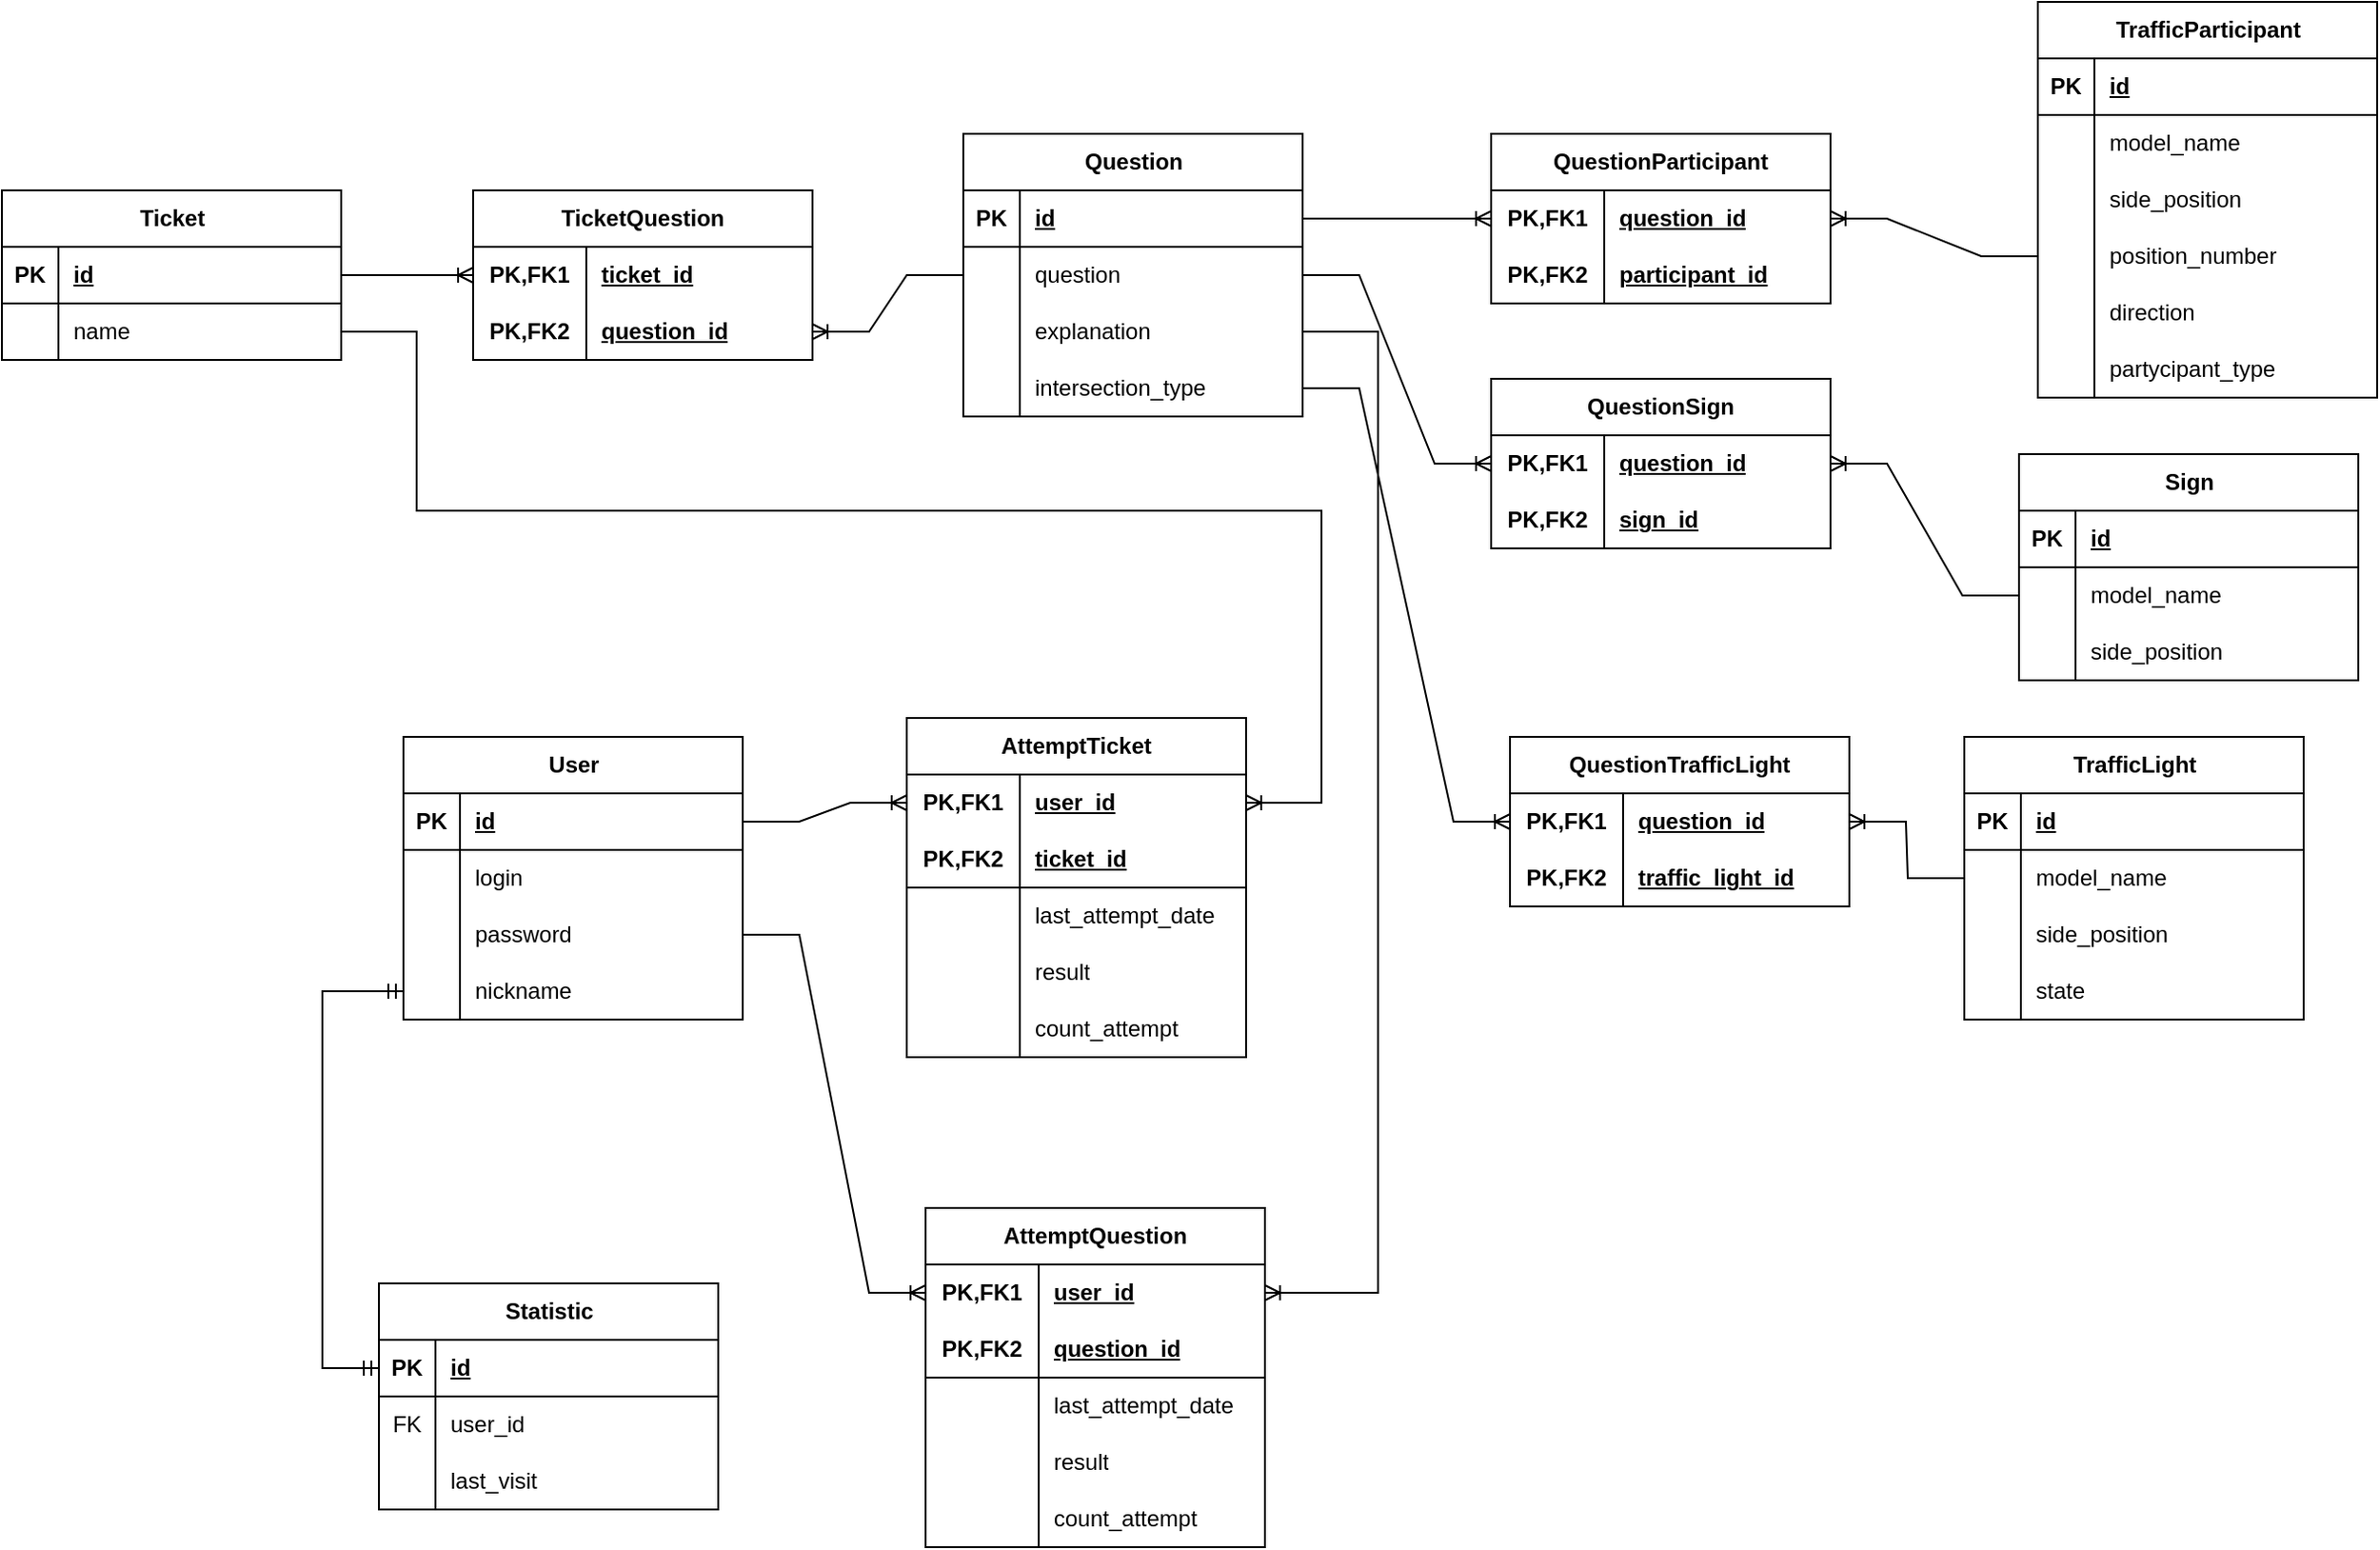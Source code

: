 <mxfile version="24.8.0">
  <diagram name="Страница — 1" id="NmBTDbtCqHcNj37nW_cK">
    <mxGraphModel dx="1221" dy="770" grid="1" gridSize="10" guides="1" tooltips="1" connect="1" arrows="1" fold="1" page="1" pageScale="1" pageWidth="827" pageHeight="1169" math="0" shadow="0">
      <root>
        <mxCell id="0" />
        <mxCell id="1" parent="0" />
        <mxCell id="7J-vvGKuYO9maICQanAa-12" value="Ticket" style="shape=table;startSize=30;container=1;collapsible=1;childLayout=tableLayout;fixedRows=1;rowLines=0;fontStyle=1;align=center;resizeLast=1;html=1;" parent="1" vertex="1">
          <mxGeometry x="20" y="110" width="180" height="90" as="geometry" />
        </mxCell>
        <mxCell id="7J-vvGKuYO9maICQanAa-13" value="" style="shape=tableRow;horizontal=0;startSize=0;swimlaneHead=0;swimlaneBody=0;fillColor=none;collapsible=0;dropTarget=0;points=[[0,0.5],[1,0.5]];portConstraint=eastwest;top=0;left=0;right=0;bottom=1;" parent="7J-vvGKuYO9maICQanAa-12" vertex="1">
          <mxGeometry y="30" width="180" height="30" as="geometry" />
        </mxCell>
        <mxCell id="7J-vvGKuYO9maICQanAa-14" value="PK" style="shape=partialRectangle;connectable=0;fillColor=none;top=0;left=0;bottom=0;right=0;fontStyle=1;overflow=hidden;whiteSpace=wrap;html=1;" parent="7J-vvGKuYO9maICQanAa-13" vertex="1">
          <mxGeometry width="30" height="30" as="geometry">
            <mxRectangle width="30" height="30" as="alternateBounds" />
          </mxGeometry>
        </mxCell>
        <mxCell id="7J-vvGKuYO9maICQanAa-15" value="id" style="shape=partialRectangle;connectable=0;fillColor=none;top=0;left=0;bottom=0;right=0;align=left;spacingLeft=6;fontStyle=5;overflow=hidden;whiteSpace=wrap;html=1;" parent="7J-vvGKuYO9maICQanAa-13" vertex="1">
          <mxGeometry x="30" width="150" height="30" as="geometry">
            <mxRectangle width="150" height="30" as="alternateBounds" />
          </mxGeometry>
        </mxCell>
        <mxCell id="7J-vvGKuYO9maICQanAa-16" value="" style="shape=tableRow;horizontal=0;startSize=0;swimlaneHead=0;swimlaneBody=0;fillColor=none;collapsible=0;dropTarget=0;points=[[0,0.5],[1,0.5]];portConstraint=eastwest;top=0;left=0;right=0;bottom=0;" parent="7J-vvGKuYO9maICQanAa-12" vertex="1">
          <mxGeometry y="60" width="180" height="30" as="geometry" />
        </mxCell>
        <mxCell id="7J-vvGKuYO9maICQanAa-17" value="" style="shape=partialRectangle;connectable=0;fillColor=none;top=0;left=0;bottom=0;right=0;editable=1;overflow=hidden;whiteSpace=wrap;html=1;" parent="7J-vvGKuYO9maICQanAa-16" vertex="1">
          <mxGeometry width="30" height="30" as="geometry">
            <mxRectangle width="30" height="30" as="alternateBounds" />
          </mxGeometry>
        </mxCell>
        <mxCell id="7J-vvGKuYO9maICQanAa-18" value="name" style="shape=partialRectangle;connectable=0;fillColor=none;top=0;left=0;bottom=0;right=0;align=left;spacingLeft=6;overflow=hidden;whiteSpace=wrap;html=1;" parent="7J-vvGKuYO9maICQanAa-16" vertex="1">
          <mxGeometry x="30" width="150" height="30" as="geometry">
            <mxRectangle width="150" height="30" as="alternateBounds" />
          </mxGeometry>
        </mxCell>
        <mxCell id="7J-vvGKuYO9maICQanAa-28" value="Question" style="shape=table;startSize=30;container=1;collapsible=1;childLayout=tableLayout;fixedRows=1;rowLines=0;fontStyle=1;align=center;resizeLast=1;html=1;" parent="1" vertex="1">
          <mxGeometry x="530" y="80" width="180" height="150" as="geometry" />
        </mxCell>
        <mxCell id="7J-vvGKuYO9maICQanAa-29" value="" style="shape=tableRow;horizontal=0;startSize=0;swimlaneHead=0;swimlaneBody=0;fillColor=none;collapsible=0;dropTarget=0;points=[[0,0.5],[1,0.5]];portConstraint=eastwest;top=0;left=0;right=0;bottom=1;" parent="7J-vvGKuYO9maICQanAa-28" vertex="1">
          <mxGeometry y="30" width="180" height="30" as="geometry" />
        </mxCell>
        <mxCell id="7J-vvGKuYO9maICQanAa-30" value="PK" style="shape=partialRectangle;connectable=0;fillColor=none;top=0;left=0;bottom=0;right=0;fontStyle=1;overflow=hidden;whiteSpace=wrap;html=1;" parent="7J-vvGKuYO9maICQanAa-29" vertex="1">
          <mxGeometry width="30" height="30" as="geometry">
            <mxRectangle width="30" height="30" as="alternateBounds" />
          </mxGeometry>
        </mxCell>
        <mxCell id="7J-vvGKuYO9maICQanAa-31" value="id" style="shape=partialRectangle;connectable=0;fillColor=none;top=0;left=0;bottom=0;right=0;align=left;spacingLeft=6;fontStyle=5;overflow=hidden;whiteSpace=wrap;html=1;" parent="7J-vvGKuYO9maICQanAa-29" vertex="1">
          <mxGeometry x="30" width="150" height="30" as="geometry">
            <mxRectangle width="150" height="30" as="alternateBounds" />
          </mxGeometry>
        </mxCell>
        <mxCell id="7J-vvGKuYO9maICQanAa-35" value="" style="shape=tableRow;horizontal=0;startSize=0;swimlaneHead=0;swimlaneBody=0;fillColor=none;collapsible=0;dropTarget=0;points=[[0,0.5],[1,0.5]];portConstraint=eastwest;top=0;left=0;right=0;bottom=0;" parent="7J-vvGKuYO9maICQanAa-28" vertex="1">
          <mxGeometry y="60" width="180" height="30" as="geometry" />
        </mxCell>
        <mxCell id="7J-vvGKuYO9maICQanAa-36" value="" style="shape=partialRectangle;connectable=0;fillColor=none;top=0;left=0;bottom=0;right=0;editable=1;overflow=hidden;whiteSpace=wrap;html=1;" parent="7J-vvGKuYO9maICQanAa-35" vertex="1">
          <mxGeometry width="30" height="30" as="geometry">
            <mxRectangle width="30" height="30" as="alternateBounds" />
          </mxGeometry>
        </mxCell>
        <mxCell id="7J-vvGKuYO9maICQanAa-37" value="question" style="shape=partialRectangle;connectable=0;fillColor=none;top=0;left=0;bottom=0;right=0;align=left;spacingLeft=6;overflow=hidden;whiteSpace=wrap;html=1;" parent="7J-vvGKuYO9maICQanAa-35" vertex="1">
          <mxGeometry x="30" width="150" height="30" as="geometry">
            <mxRectangle width="150" height="30" as="alternateBounds" />
          </mxGeometry>
        </mxCell>
        <mxCell id="7J-vvGKuYO9maICQanAa-38" value="" style="shape=tableRow;horizontal=0;startSize=0;swimlaneHead=0;swimlaneBody=0;fillColor=none;collapsible=0;dropTarget=0;points=[[0,0.5],[1,0.5]];portConstraint=eastwest;top=0;left=0;right=0;bottom=0;" parent="7J-vvGKuYO9maICQanAa-28" vertex="1">
          <mxGeometry y="90" width="180" height="30" as="geometry" />
        </mxCell>
        <mxCell id="7J-vvGKuYO9maICQanAa-39" value="" style="shape=partialRectangle;connectable=0;fillColor=none;top=0;left=0;bottom=0;right=0;editable=1;overflow=hidden;whiteSpace=wrap;html=1;" parent="7J-vvGKuYO9maICQanAa-38" vertex="1">
          <mxGeometry width="30" height="30" as="geometry">
            <mxRectangle width="30" height="30" as="alternateBounds" />
          </mxGeometry>
        </mxCell>
        <mxCell id="7J-vvGKuYO9maICQanAa-40" value="explanation" style="shape=partialRectangle;connectable=0;fillColor=none;top=0;left=0;bottom=0;right=0;align=left;spacingLeft=6;overflow=hidden;whiteSpace=wrap;html=1;" parent="7J-vvGKuYO9maICQanAa-38" vertex="1">
          <mxGeometry x="30" width="150" height="30" as="geometry">
            <mxRectangle width="150" height="30" as="alternateBounds" />
          </mxGeometry>
        </mxCell>
        <mxCell id="7J-vvGKuYO9maICQanAa-41" value="" style="shape=tableRow;horizontal=0;startSize=0;swimlaneHead=0;swimlaneBody=0;fillColor=none;collapsible=0;dropTarget=0;points=[[0,0.5],[1,0.5]];portConstraint=eastwest;top=0;left=0;right=0;bottom=0;" parent="7J-vvGKuYO9maICQanAa-28" vertex="1">
          <mxGeometry y="120" width="180" height="30" as="geometry" />
        </mxCell>
        <mxCell id="7J-vvGKuYO9maICQanAa-42" value="" style="shape=partialRectangle;connectable=0;fillColor=none;top=0;left=0;bottom=0;right=0;editable=1;overflow=hidden;whiteSpace=wrap;html=1;" parent="7J-vvGKuYO9maICQanAa-41" vertex="1">
          <mxGeometry width="30" height="30" as="geometry">
            <mxRectangle width="30" height="30" as="alternateBounds" />
          </mxGeometry>
        </mxCell>
        <mxCell id="7J-vvGKuYO9maICQanAa-43" value="intersection_type" style="shape=partialRectangle;connectable=0;fillColor=none;top=0;left=0;bottom=0;right=0;align=left;spacingLeft=6;overflow=hidden;whiteSpace=wrap;html=1;" parent="7J-vvGKuYO9maICQanAa-41" vertex="1">
          <mxGeometry x="30" width="150" height="30" as="geometry">
            <mxRectangle width="150" height="30" as="alternateBounds" />
          </mxGeometry>
        </mxCell>
        <mxCell id="7J-vvGKuYO9maICQanAa-44" value="" style="edgeStyle=entityRelationEdgeStyle;fontSize=12;html=1;endArrow=ERoneToMany;rounded=0;exitX=1;exitY=0.5;exitDx=0;exitDy=0;entryX=0;entryY=0.5;entryDx=0;entryDy=0;" parent="1" source="7J-vvGKuYO9maICQanAa-13" target="7J-vvGKuYO9maICQanAa-59" edge="1">
          <mxGeometry width="100" height="100" relative="1" as="geometry">
            <mxPoint x="210" y="170" as="sourcePoint" />
            <mxPoint x="310" y="70" as="targetPoint" />
          </mxGeometry>
        </mxCell>
        <mxCell id="7J-vvGKuYO9maICQanAa-58" value="TicketQuestion" style="shape=table;startSize=30;container=1;collapsible=1;childLayout=tableLayout;fixedRows=1;rowLines=0;fontStyle=1;align=center;resizeLast=1;html=1;whiteSpace=wrap;" parent="1" vertex="1">
          <mxGeometry x="270" y="110" width="180" height="90" as="geometry" />
        </mxCell>
        <mxCell id="7J-vvGKuYO9maICQanAa-59" value="" style="shape=tableRow;horizontal=0;startSize=0;swimlaneHead=0;swimlaneBody=0;fillColor=none;collapsible=0;dropTarget=0;points=[[0,0.5],[1,0.5]];portConstraint=eastwest;top=0;left=0;right=0;bottom=0;html=1;" parent="7J-vvGKuYO9maICQanAa-58" vertex="1">
          <mxGeometry y="30" width="180" height="30" as="geometry" />
        </mxCell>
        <mxCell id="7J-vvGKuYO9maICQanAa-60" value="PK,FK1" style="shape=partialRectangle;connectable=0;fillColor=none;top=0;left=0;bottom=0;right=0;fontStyle=1;overflow=hidden;html=1;whiteSpace=wrap;" parent="7J-vvGKuYO9maICQanAa-59" vertex="1">
          <mxGeometry width="60" height="30" as="geometry">
            <mxRectangle width="60" height="30" as="alternateBounds" />
          </mxGeometry>
        </mxCell>
        <mxCell id="7J-vvGKuYO9maICQanAa-61" value="ticket_id" style="shape=partialRectangle;connectable=0;fillColor=none;top=0;left=0;bottom=0;right=0;align=left;spacingLeft=6;fontStyle=5;overflow=hidden;html=1;whiteSpace=wrap;" parent="7J-vvGKuYO9maICQanAa-59" vertex="1">
          <mxGeometry x="60" width="120" height="30" as="geometry">
            <mxRectangle width="120" height="30" as="alternateBounds" />
          </mxGeometry>
        </mxCell>
        <mxCell id="7J-vvGKuYO9maICQanAa-62" value="" style="shape=tableRow;horizontal=0;startSize=0;swimlaneHead=0;swimlaneBody=0;fillColor=none;collapsible=0;dropTarget=0;points=[[0,0.5],[1,0.5]];portConstraint=eastwest;top=0;left=0;right=0;bottom=1;html=1;" parent="7J-vvGKuYO9maICQanAa-58" vertex="1">
          <mxGeometry y="60" width="180" height="30" as="geometry" />
        </mxCell>
        <mxCell id="7J-vvGKuYO9maICQanAa-63" value="PK,FK2" style="shape=partialRectangle;connectable=0;fillColor=none;top=0;left=0;bottom=0;right=0;fontStyle=1;overflow=hidden;html=1;whiteSpace=wrap;" parent="7J-vvGKuYO9maICQanAa-62" vertex="1">
          <mxGeometry width="60" height="30" as="geometry">
            <mxRectangle width="60" height="30" as="alternateBounds" />
          </mxGeometry>
        </mxCell>
        <mxCell id="7J-vvGKuYO9maICQanAa-64" value="question_id" style="shape=partialRectangle;connectable=0;fillColor=none;top=0;left=0;bottom=0;right=0;align=left;spacingLeft=6;fontStyle=5;overflow=hidden;html=1;whiteSpace=wrap;" parent="7J-vvGKuYO9maICQanAa-62" vertex="1">
          <mxGeometry x="60" width="120" height="30" as="geometry">
            <mxRectangle width="120" height="30" as="alternateBounds" />
          </mxGeometry>
        </mxCell>
        <mxCell id="7J-vvGKuYO9maICQanAa-84" value="" style="edgeStyle=entityRelationEdgeStyle;fontSize=12;html=1;endArrow=ERoneToMany;rounded=0;entryX=1;entryY=0.5;entryDx=0;entryDy=0;exitX=0;exitY=0.5;exitDx=0;exitDy=0;" parent="1" source="7J-vvGKuYO9maICQanAa-35" target="7J-vvGKuYO9maICQanAa-62" edge="1">
          <mxGeometry width="100" height="100" relative="1" as="geometry">
            <mxPoint x="500" y="430" as="sourcePoint" />
            <mxPoint x="600" y="330" as="targetPoint" />
          </mxGeometry>
        </mxCell>
        <mxCell id="7J-vvGKuYO9maICQanAa-86" value="User" style="shape=table;startSize=30;container=1;collapsible=1;childLayout=tableLayout;fixedRows=1;rowLines=0;fontStyle=1;align=center;resizeLast=1;html=1;" parent="1" vertex="1">
          <mxGeometry x="233" y="400" width="180" height="150" as="geometry" />
        </mxCell>
        <mxCell id="7J-vvGKuYO9maICQanAa-87" value="" style="shape=tableRow;horizontal=0;startSize=0;swimlaneHead=0;swimlaneBody=0;fillColor=none;collapsible=0;dropTarget=0;points=[[0,0.5],[1,0.5]];portConstraint=eastwest;top=0;left=0;right=0;bottom=1;" parent="7J-vvGKuYO9maICQanAa-86" vertex="1">
          <mxGeometry y="30" width="180" height="30" as="geometry" />
        </mxCell>
        <mxCell id="7J-vvGKuYO9maICQanAa-88" value="PK" style="shape=partialRectangle;connectable=0;fillColor=none;top=0;left=0;bottom=0;right=0;fontStyle=1;overflow=hidden;whiteSpace=wrap;html=1;" parent="7J-vvGKuYO9maICQanAa-87" vertex="1">
          <mxGeometry width="30" height="30" as="geometry">
            <mxRectangle width="30" height="30" as="alternateBounds" />
          </mxGeometry>
        </mxCell>
        <mxCell id="7J-vvGKuYO9maICQanAa-89" value="id" style="shape=partialRectangle;connectable=0;fillColor=none;top=0;left=0;bottom=0;right=0;align=left;spacingLeft=6;fontStyle=5;overflow=hidden;whiteSpace=wrap;html=1;" parent="7J-vvGKuYO9maICQanAa-87" vertex="1">
          <mxGeometry x="30" width="150" height="30" as="geometry">
            <mxRectangle width="150" height="30" as="alternateBounds" />
          </mxGeometry>
        </mxCell>
        <mxCell id="7J-vvGKuYO9maICQanAa-90" value="" style="shape=tableRow;horizontal=0;startSize=0;swimlaneHead=0;swimlaneBody=0;fillColor=none;collapsible=0;dropTarget=0;points=[[0,0.5],[1,0.5]];portConstraint=eastwest;top=0;left=0;right=0;bottom=0;" parent="7J-vvGKuYO9maICQanAa-86" vertex="1">
          <mxGeometry y="60" width="180" height="30" as="geometry" />
        </mxCell>
        <mxCell id="7J-vvGKuYO9maICQanAa-91" value="" style="shape=partialRectangle;connectable=0;fillColor=none;top=0;left=0;bottom=0;right=0;editable=1;overflow=hidden;whiteSpace=wrap;html=1;" parent="7J-vvGKuYO9maICQanAa-90" vertex="1">
          <mxGeometry width="30" height="30" as="geometry">
            <mxRectangle width="30" height="30" as="alternateBounds" />
          </mxGeometry>
        </mxCell>
        <mxCell id="7J-vvGKuYO9maICQanAa-92" value="login" style="shape=partialRectangle;connectable=0;fillColor=none;top=0;left=0;bottom=0;right=0;align=left;spacingLeft=6;overflow=hidden;whiteSpace=wrap;html=1;" parent="7J-vvGKuYO9maICQanAa-90" vertex="1">
          <mxGeometry x="30" width="150" height="30" as="geometry">
            <mxRectangle width="150" height="30" as="alternateBounds" />
          </mxGeometry>
        </mxCell>
        <mxCell id="7J-vvGKuYO9maICQanAa-93" value="" style="shape=tableRow;horizontal=0;startSize=0;swimlaneHead=0;swimlaneBody=0;fillColor=none;collapsible=0;dropTarget=0;points=[[0,0.5],[1,0.5]];portConstraint=eastwest;top=0;left=0;right=0;bottom=0;" parent="7J-vvGKuYO9maICQanAa-86" vertex="1">
          <mxGeometry y="90" width="180" height="30" as="geometry" />
        </mxCell>
        <mxCell id="7J-vvGKuYO9maICQanAa-94" value="" style="shape=partialRectangle;connectable=0;fillColor=none;top=0;left=0;bottom=0;right=0;editable=1;overflow=hidden;whiteSpace=wrap;html=1;" parent="7J-vvGKuYO9maICQanAa-93" vertex="1">
          <mxGeometry width="30" height="30" as="geometry">
            <mxRectangle width="30" height="30" as="alternateBounds" />
          </mxGeometry>
        </mxCell>
        <mxCell id="7J-vvGKuYO9maICQanAa-95" value="password" style="shape=partialRectangle;connectable=0;fillColor=none;top=0;left=0;bottom=0;right=0;align=left;spacingLeft=6;overflow=hidden;whiteSpace=wrap;html=1;" parent="7J-vvGKuYO9maICQanAa-93" vertex="1">
          <mxGeometry x="30" width="150" height="30" as="geometry">
            <mxRectangle width="150" height="30" as="alternateBounds" />
          </mxGeometry>
        </mxCell>
        <mxCell id="7J-vvGKuYO9maICQanAa-96" value="" style="shape=tableRow;horizontal=0;startSize=0;swimlaneHead=0;swimlaneBody=0;fillColor=none;collapsible=0;dropTarget=0;points=[[0,0.5],[1,0.5]];portConstraint=eastwest;top=0;left=0;right=0;bottom=0;" parent="7J-vvGKuYO9maICQanAa-86" vertex="1">
          <mxGeometry y="120" width="180" height="30" as="geometry" />
        </mxCell>
        <mxCell id="7J-vvGKuYO9maICQanAa-97" value="" style="shape=partialRectangle;connectable=0;fillColor=none;top=0;left=0;bottom=0;right=0;editable=1;overflow=hidden;whiteSpace=wrap;html=1;" parent="7J-vvGKuYO9maICQanAa-96" vertex="1">
          <mxGeometry width="30" height="30" as="geometry">
            <mxRectangle width="30" height="30" as="alternateBounds" />
          </mxGeometry>
        </mxCell>
        <mxCell id="7J-vvGKuYO9maICQanAa-98" value="nickname" style="shape=partialRectangle;connectable=0;fillColor=none;top=0;left=0;bottom=0;right=0;align=left;spacingLeft=6;overflow=hidden;whiteSpace=wrap;html=1;" parent="7J-vvGKuYO9maICQanAa-96" vertex="1">
          <mxGeometry x="30" width="150" height="30" as="geometry">
            <mxRectangle width="150" height="30" as="alternateBounds" />
          </mxGeometry>
        </mxCell>
        <mxCell id="7J-vvGKuYO9maICQanAa-190" value="QuestionParticipant" style="shape=table;startSize=30;container=1;collapsible=1;childLayout=tableLayout;fixedRows=1;rowLines=0;fontStyle=1;align=center;resizeLast=1;html=1;whiteSpace=wrap;" parent="1" vertex="1">
          <mxGeometry x="810" y="80" width="180" height="90" as="geometry" />
        </mxCell>
        <mxCell id="7J-vvGKuYO9maICQanAa-191" value="" style="shape=tableRow;horizontal=0;startSize=0;swimlaneHead=0;swimlaneBody=0;fillColor=none;collapsible=0;dropTarget=0;points=[[0,0.5],[1,0.5]];portConstraint=eastwest;top=0;left=0;right=0;bottom=0;html=1;" parent="7J-vvGKuYO9maICQanAa-190" vertex="1">
          <mxGeometry y="30" width="180" height="30" as="geometry" />
        </mxCell>
        <mxCell id="7J-vvGKuYO9maICQanAa-192" value="PK,FK1" style="shape=partialRectangle;connectable=0;fillColor=none;top=0;left=0;bottom=0;right=0;fontStyle=1;overflow=hidden;html=1;whiteSpace=wrap;" parent="7J-vvGKuYO9maICQanAa-191" vertex="1">
          <mxGeometry width="60" height="30" as="geometry">
            <mxRectangle width="60" height="30" as="alternateBounds" />
          </mxGeometry>
        </mxCell>
        <mxCell id="7J-vvGKuYO9maICQanAa-193" value="question_id" style="shape=partialRectangle;connectable=0;fillColor=none;top=0;left=0;bottom=0;right=0;align=left;spacingLeft=6;fontStyle=5;overflow=hidden;html=1;whiteSpace=wrap;" parent="7J-vvGKuYO9maICQanAa-191" vertex="1">
          <mxGeometry x="60" width="120" height="30" as="geometry">
            <mxRectangle width="120" height="30" as="alternateBounds" />
          </mxGeometry>
        </mxCell>
        <mxCell id="7J-vvGKuYO9maICQanAa-194" value="" style="shape=tableRow;horizontal=0;startSize=0;swimlaneHead=0;swimlaneBody=0;fillColor=none;collapsible=0;dropTarget=0;points=[[0,0.5],[1,0.5]];portConstraint=eastwest;top=0;left=0;right=0;bottom=1;html=1;" parent="7J-vvGKuYO9maICQanAa-190" vertex="1">
          <mxGeometry y="60" width="180" height="30" as="geometry" />
        </mxCell>
        <mxCell id="7J-vvGKuYO9maICQanAa-195" value="PK,FK2" style="shape=partialRectangle;connectable=0;fillColor=none;top=0;left=0;bottom=0;right=0;fontStyle=1;overflow=hidden;html=1;whiteSpace=wrap;" parent="7J-vvGKuYO9maICQanAa-194" vertex="1">
          <mxGeometry width="60" height="30" as="geometry">
            <mxRectangle width="60" height="30" as="alternateBounds" />
          </mxGeometry>
        </mxCell>
        <mxCell id="7J-vvGKuYO9maICQanAa-196" value="participant_id" style="shape=partialRectangle;connectable=0;fillColor=none;top=0;left=0;bottom=0;right=0;align=left;spacingLeft=6;fontStyle=5;overflow=hidden;html=1;whiteSpace=wrap;" parent="7J-vvGKuYO9maICQanAa-194" vertex="1">
          <mxGeometry x="60" width="120" height="30" as="geometry">
            <mxRectangle width="120" height="30" as="alternateBounds" />
          </mxGeometry>
        </mxCell>
        <mxCell id="7J-vvGKuYO9maICQanAa-203" value="Sign" style="shape=table;startSize=30;container=1;collapsible=1;childLayout=tableLayout;fixedRows=1;rowLines=0;fontStyle=1;align=center;resizeLast=1;html=1;" parent="1" vertex="1">
          <mxGeometry x="1090" y="250" width="180" height="120" as="geometry" />
        </mxCell>
        <mxCell id="7J-vvGKuYO9maICQanAa-204" value="" style="shape=tableRow;horizontal=0;startSize=0;swimlaneHead=0;swimlaneBody=0;fillColor=none;collapsible=0;dropTarget=0;points=[[0,0.5],[1,0.5]];portConstraint=eastwest;top=0;left=0;right=0;bottom=1;" parent="7J-vvGKuYO9maICQanAa-203" vertex="1">
          <mxGeometry y="30" width="180" height="30" as="geometry" />
        </mxCell>
        <mxCell id="7J-vvGKuYO9maICQanAa-205" value="PK" style="shape=partialRectangle;connectable=0;fillColor=none;top=0;left=0;bottom=0;right=0;fontStyle=1;overflow=hidden;whiteSpace=wrap;html=1;" parent="7J-vvGKuYO9maICQanAa-204" vertex="1">
          <mxGeometry width="30" height="30" as="geometry">
            <mxRectangle width="30" height="30" as="alternateBounds" />
          </mxGeometry>
        </mxCell>
        <mxCell id="7J-vvGKuYO9maICQanAa-206" value="id" style="shape=partialRectangle;connectable=0;fillColor=none;top=0;left=0;bottom=0;right=0;align=left;spacingLeft=6;fontStyle=5;overflow=hidden;whiteSpace=wrap;html=1;" parent="7J-vvGKuYO9maICQanAa-204" vertex="1">
          <mxGeometry x="30" width="150" height="30" as="geometry">
            <mxRectangle width="150" height="30" as="alternateBounds" />
          </mxGeometry>
        </mxCell>
        <mxCell id="7J-vvGKuYO9maICQanAa-207" value="" style="shape=tableRow;horizontal=0;startSize=0;swimlaneHead=0;swimlaneBody=0;fillColor=none;collapsible=0;dropTarget=0;points=[[0,0.5],[1,0.5]];portConstraint=eastwest;top=0;left=0;right=0;bottom=0;" parent="7J-vvGKuYO9maICQanAa-203" vertex="1">
          <mxGeometry y="60" width="180" height="30" as="geometry" />
        </mxCell>
        <mxCell id="7J-vvGKuYO9maICQanAa-208" value="" style="shape=partialRectangle;connectable=0;fillColor=none;top=0;left=0;bottom=0;right=0;editable=1;overflow=hidden;whiteSpace=wrap;html=1;" parent="7J-vvGKuYO9maICQanAa-207" vertex="1">
          <mxGeometry width="30" height="30" as="geometry">
            <mxRectangle width="30" height="30" as="alternateBounds" />
          </mxGeometry>
        </mxCell>
        <mxCell id="7J-vvGKuYO9maICQanAa-209" value="model_name" style="shape=partialRectangle;connectable=0;fillColor=none;top=0;left=0;bottom=0;right=0;align=left;spacingLeft=6;overflow=hidden;whiteSpace=wrap;html=1;" parent="7J-vvGKuYO9maICQanAa-207" vertex="1">
          <mxGeometry x="30" width="150" height="30" as="geometry">
            <mxRectangle width="150" height="30" as="alternateBounds" />
          </mxGeometry>
        </mxCell>
        <mxCell id="7J-vvGKuYO9maICQanAa-210" value="" style="shape=tableRow;horizontal=0;startSize=0;swimlaneHead=0;swimlaneBody=0;fillColor=none;collapsible=0;dropTarget=0;points=[[0,0.5],[1,0.5]];portConstraint=eastwest;top=0;left=0;right=0;bottom=0;" parent="7J-vvGKuYO9maICQanAa-203" vertex="1">
          <mxGeometry y="90" width="180" height="30" as="geometry" />
        </mxCell>
        <mxCell id="7J-vvGKuYO9maICQanAa-211" value="" style="shape=partialRectangle;connectable=0;fillColor=none;top=0;left=0;bottom=0;right=0;editable=1;overflow=hidden;whiteSpace=wrap;html=1;" parent="7J-vvGKuYO9maICQanAa-210" vertex="1">
          <mxGeometry width="30" height="30" as="geometry">
            <mxRectangle width="30" height="30" as="alternateBounds" />
          </mxGeometry>
        </mxCell>
        <mxCell id="7J-vvGKuYO9maICQanAa-212" value="side_position" style="shape=partialRectangle;connectable=0;fillColor=none;top=0;left=0;bottom=0;right=0;align=left;spacingLeft=6;overflow=hidden;whiteSpace=wrap;html=1;" parent="7J-vvGKuYO9maICQanAa-210" vertex="1">
          <mxGeometry x="30" width="150" height="30" as="geometry">
            <mxRectangle width="150" height="30" as="alternateBounds" />
          </mxGeometry>
        </mxCell>
        <mxCell id="7J-vvGKuYO9maICQanAa-216" value="QuestionSign" style="shape=table;startSize=30;container=1;collapsible=1;childLayout=tableLayout;fixedRows=1;rowLines=0;fontStyle=1;align=center;resizeLast=1;html=1;whiteSpace=wrap;" parent="1" vertex="1">
          <mxGeometry x="810" y="210" width="180" height="90" as="geometry" />
        </mxCell>
        <mxCell id="7J-vvGKuYO9maICQanAa-217" value="" style="shape=tableRow;horizontal=0;startSize=0;swimlaneHead=0;swimlaneBody=0;fillColor=none;collapsible=0;dropTarget=0;points=[[0,0.5],[1,0.5]];portConstraint=eastwest;top=0;left=0;right=0;bottom=0;html=1;" parent="7J-vvGKuYO9maICQanAa-216" vertex="1">
          <mxGeometry y="30" width="180" height="30" as="geometry" />
        </mxCell>
        <mxCell id="7J-vvGKuYO9maICQanAa-218" value="PK,FK1" style="shape=partialRectangle;connectable=0;fillColor=none;top=0;left=0;bottom=0;right=0;fontStyle=1;overflow=hidden;html=1;whiteSpace=wrap;" parent="7J-vvGKuYO9maICQanAa-217" vertex="1">
          <mxGeometry width="60" height="30" as="geometry">
            <mxRectangle width="60" height="30" as="alternateBounds" />
          </mxGeometry>
        </mxCell>
        <mxCell id="7J-vvGKuYO9maICQanAa-219" value="question_id" style="shape=partialRectangle;connectable=0;fillColor=none;top=0;left=0;bottom=0;right=0;align=left;spacingLeft=6;fontStyle=5;overflow=hidden;html=1;whiteSpace=wrap;" parent="7J-vvGKuYO9maICQanAa-217" vertex="1">
          <mxGeometry x="60" width="120" height="30" as="geometry">
            <mxRectangle width="120" height="30" as="alternateBounds" />
          </mxGeometry>
        </mxCell>
        <mxCell id="7J-vvGKuYO9maICQanAa-220" value="" style="shape=tableRow;horizontal=0;startSize=0;swimlaneHead=0;swimlaneBody=0;fillColor=none;collapsible=0;dropTarget=0;points=[[0,0.5],[1,0.5]];portConstraint=eastwest;top=0;left=0;right=0;bottom=1;html=1;" parent="7J-vvGKuYO9maICQanAa-216" vertex="1">
          <mxGeometry y="60" width="180" height="30" as="geometry" />
        </mxCell>
        <mxCell id="7J-vvGKuYO9maICQanAa-221" value="PK,FK2" style="shape=partialRectangle;connectable=0;fillColor=none;top=0;left=0;bottom=0;right=0;fontStyle=1;overflow=hidden;html=1;whiteSpace=wrap;" parent="7J-vvGKuYO9maICQanAa-220" vertex="1">
          <mxGeometry width="60" height="30" as="geometry">
            <mxRectangle width="60" height="30" as="alternateBounds" />
          </mxGeometry>
        </mxCell>
        <mxCell id="7J-vvGKuYO9maICQanAa-222" value="sign_id" style="shape=partialRectangle;connectable=0;fillColor=none;top=0;left=0;bottom=0;right=0;align=left;spacingLeft=6;fontStyle=5;overflow=hidden;html=1;whiteSpace=wrap;" parent="7J-vvGKuYO9maICQanAa-220" vertex="1">
          <mxGeometry x="60" width="120" height="30" as="geometry">
            <mxRectangle width="120" height="30" as="alternateBounds" />
          </mxGeometry>
        </mxCell>
        <mxCell id="7J-vvGKuYO9maICQanAa-242" value="TrafficLight" style="shape=table;startSize=30;container=1;collapsible=1;childLayout=tableLayout;fixedRows=1;rowLines=0;fontStyle=1;align=center;resizeLast=1;html=1;" parent="1" vertex="1">
          <mxGeometry x="1061" y="400" width="180" height="150" as="geometry" />
        </mxCell>
        <mxCell id="7J-vvGKuYO9maICQanAa-243" value="" style="shape=tableRow;horizontal=0;startSize=0;swimlaneHead=0;swimlaneBody=0;fillColor=none;collapsible=0;dropTarget=0;points=[[0,0.5],[1,0.5]];portConstraint=eastwest;top=0;left=0;right=0;bottom=1;" parent="7J-vvGKuYO9maICQanAa-242" vertex="1">
          <mxGeometry y="30" width="180" height="30" as="geometry" />
        </mxCell>
        <mxCell id="7J-vvGKuYO9maICQanAa-244" value="PK" style="shape=partialRectangle;connectable=0;fillColor=none;top=0;left=0;bottom=0;right=0;fontStyle=1;overflow=hidden;whiteSpace=wrap;html=1;" parent="7J-vvGKuYO9maICQanAa-243" vertex="1">
          <mxGeometry width="30" height="30" as="geometry">
            <mxRectangle width="30" height="30" as="alternateBounds" />
          </mxGeometry>
        </mxCell>
        <mxCell id="7J-vvGKuYO9maICQanAa-245" value="id" style="shape=partialRectangle;connectable=0;fillColor=none;top=0;left=0;bottom=0;right=0;align=left;spacingLeft=6;fontStyle=5;overflow=hidden;whiteSpace=wrap;html=1;" parent="7J-vvGKuYO9maICQanAa-243" vertex="1">
          <mxGeometry x="30" width="150" height="30" as="geometry">
            <mxRectangle width="150" height="30" as="alternateBounds" />
          </mxGeometry>
        </mxCell>
        <mxCell id="7J-vvGKuYO9maICQanAa-246" value="" style="shape=tableRow;horizontal=0;startSize=0;swimlaneHead=0;swimlaneBody=0;fillColor=none;collapsible=0;dropTarget=0;points=[[0,0.5],[1,0.5]];portConstraint=eastwest;top=0;left=0;right=0;bottom=0;" parent="7J-vvGKuYO9maICQanAa-242" vertex="1">
          <mxGeometry y="60" width="180" height="30" as="geometry" />
        </mxCell>
        <mxCell id="7J-vvGKuYO9maICQanAa-247" value="" style="shape=partialRectangle;connectable=0;fillColor=none;top=0;left=0;bottom=0;right=0;editable=1;overflow=hidden;whiteSpace=wrap;html=1;" parent="7J-vvGKuYO9maICQanAa-246" vertex="1">
          <mxGeometry width="30" height="30" as="geometry">
            <mxRectangle width="30" height="30" as="alternateBounds" />
          </mxGeometry>
        </mxCell>
        <mxCell id="7J-vvGKuYO9maICQanAa-248" value="model_name" style="shape=partialRectangle;connectable=0;fillColor=none;top=0;left=0;bottom=0;right=0;align=left;spacingLeft=6;overflow=hidden;whiteSpace=wrap;html=1;" parent="7J-vvGKuYO9maICQanAa-246" vertex="1">
          <mxGeometry x="30" width="150" height="30" as="geometry">
            <mxRectangle width="150" height="30" as="alternateBounds" />
          </mxGeometry>
        </mxCell>
        <mxCell id="7J-vvGKuYO9maICQanAa-249" value="" style="shape=tableRow;horizontal=0;startSize=0;swimlaneHead=0;swimlaneBody=0;fillColor=none;collapsible=0;dropTarget=0;points=[[0,0.5],[1,0.5]];portConstraint=eastwest;top=0;left=0;right=0;bottom=0;" parent="7J-vvGKuYO9maICQanAa-242" vertex="1">
          <mxGeometry y="90" width="180" height="30" as="geometry" />
        </mxCell>
        <mxCell id="7J-vvGKuYO9maICQanAa-250" value="" style="shape=partialRectangle;connectable=0;fillColor=none;top=0;left=0;bottom=0;right=0;editable=1;overflow=hidden;whiteSpace=wrap;html=1;" parent="7J-vvGKuYO9maICQanAa-249" vertex="1">
          <mxGeometry width="30" height="30" as="geometry">
            <mxRectangle width="30" height="30" as="alternateBounds" />
          </mxGeometry>
        </mxCell>
        <mxCell id="7J-vvGKuYO9maICQanAa-251" value="side_position" style="shape=partialRectangle;connectable=0;fillColor=none;top=0;left=0;bottom=0;right=0;align=left;spacingLeft=6;overflow=hidden;whiteSpace=wrap;html=1;" parent="7J-vvGKuYO9maICQanAa-249" vertex="1">
          <mxGeometry x="30" width="150" height="30" as="geometry">
            <mxRectangle width="150" height="30" as="alternateBounds" />
          </mxGeometry>
        </mxCell>
        <mxCell id="7J-vvGKuYO9maICQanAa-252" value="" style="shape=tableRow;horizontal=0;startSize=0;swimlaneHead=0;swimlaneBody=0;fillColor=none;collapsible=0;dropTarget=0;points=[[0,0.5],[1,0.5]];portConstraint=eastwest;top=0;left=0;right=0;bottom=0;" parent="7J-vvGKuYO9maICQanAa-242" vertex="1">
          <mxGeometry y="120" width="180" height="30" as="geometry" />
        </mxCell>
        <mxCell id="7J-vvGKuYO9maICQanAa-253" value="" style="shape=partialRectangle;connectable=0;fillColor=none;top=0;left=0;bottom=0;right=0;editable=1;overflow=hidden;whiteSpace=wrap;html=1;" parent="7J-vvGKuYO9maICQanAa-252" vertex="1">
          <mxGeometry width="30" height="30" as="geometry">
            <mxRectangle width="30" height="30" as="alternateBounds" />
          </mxGeometry>
        </mxCell>
        <mxCell id="7J-vvGKuYO9maICQanAa-254" value="state" style="shape=partialRectangle;connectable=0;fillColor=none;top=0;left=0;bottom=0;right=0;align=left;spacingLeft=6;overflow=hidden;whiteSpace=wrap;html=1;" parent="7J-vvGKuYO9maICQanAa-252" vertex="1">
          <mxGeometry x="30" width="150" height="30" as="geometry">
            <mxRectangle width="150" height="30" as="alternateBounds" />
          </mxGeometry>
        </mxCell>
        <mxCell id="7J-vvGKuYO9maICQanAa-129" value="TrafficParticipant" style="shape=table;startSize=30;container=1;collapsible=1;childLayout=tableLayout;fixedRows=1;rowLines=0;fontStyle=1;align=center;resizeLast=1;html=1;" parent="1" vertex="1">
          <mxGeometry x="1100" y="10" width="180" height="210" as="geometry" />
        </mxCell>
        <mxCell id="7J-vvGKuYO9maICQanAa-130" value="" style="shape=tableRow;horizontal=0;startSize=0;swimlaneHead=0;swimlaneBody=0;fillColor=none;collapsible=0;dropTarget=0;points=[[0,0.5],[1,0.5]];portConstraint=eastwest;top=0;left=0;right=0;bottom=1;" parent="7J-vvGKuYO9maICQanAa-129" vertex="1">
          <mxGeometry y="30" width="180" height="30" as="geometry" />
        </mxCell>
        <mxCell id="7J-vvGKuYO9maICQanAa-131" value="PK" style="shape=partialRectangle;connectable=0;fillColor=none;top=0;left=0;bottom=0;right=0;fontStyle=1;overflow=hidden;whiteSpace=wrap;html=1;" parent="7J-vvGKuYO9maICQanAa-130" vertex="1">
          <mxGeometry width="30" height="30" as="geometry">
            <mxRectangle width="30" height="30" as="alternateBounds" />
          </mxGeometry>
        </mxCell>
        <mxCell id="7J-vvGKuYO9maICQanAa-132" value="id" style="shape=partialRectangle;connectable=0;fillColor=none;top=0;left=0;bottom=0;right=0;align=left;spacingLeft=6;fontStyle=5;overflow=hidden;whiteSpace=wrap;html=1;" parent="7J-vvGKuYO9maICQanAa-130" vertex="1">
          <mxGeometry x="30" width="150" height="30" as="geometry">
            <mxRectangle width="150" height="30" as="alternateBounds" />
          </mxGeometry>
        </mxCell>
        <mxCell id="7J-vvGKuYO9maICQanAa-136" value="" style="shape=tableRow;horizontal=0;startSize=0;swimlaneHead=0;swimlaneBody=0;fillColor=none;collapsible=0;dropTarget=0;points=[[0,0.5],[1,0.5]];portConstraint=eastwest;top=0;left=0;right=0;bottom=0;" parent="7J-vvGKuYO9maICQanAa-129" vertex="1">
          <mxGeometry y="60" width="180" height="30" as="geometry" />
        </mxCell>
        <mxCell id="7J-vvGKuYO9maICQanAa-137" value="" style="shape=partialRectangle;connectable=0;fillColor=none;top=0;left=0;bottom=0;right=0;editable=1;overflow=hidden;whiteSpace=wrap;html=1;" parent="7J-vvGKuYO9maICQanAa-136" vertex="1">
          <mxGeometry width="30" height="30" as="geometry">
            <mxRectangle width="30" height="30" as="alternateBounds" />
          </mxGeometry>
        </mxCell>
        <mxCell id="7J-vvGKuYO9maICQanAa-138" value="model_name" style="shape=partialRectangle;connectable=0;fillColor=none;top=0;left=0;bottom=0;right=0;align=left;spacingLeft=6;overflow=hidden;whiteSpace=wrap;html=1;" parent="7J-vvGKuYO9maICQanAa-136" vertex="1">
          <mxGeometry x="30" width="150" height="30" as="geometry">
            <mxRectangle width="150" height="30" as="alternateBounds" />
          </mxGeometry>
        </mxCell>
        <mxCell id="7J-vvGKuYO9maICQanAa-139" value="" style="shape=tableRow;horizontal=0;startSize=0;swimlaneHead=0;swimlaneBody=0;fillColor=none;collapsible=0;dropTarget=0;points=[[0,0.5],[1,0.5]];portConstraint=eastwest;top=0;left=0;right=0;bottom=0;" parent="7J-vvGKuYO9maICQanAa-129" vertex="1">
          <mxGeometry y="90" width="180" height="30" as="geometry" />
        </mxCell>
        <mxCell id="7J-vvGKuYO9maICQanAa-140" value="" style="shape=partialRectangle;connectable=0;fillColor=none;top=0;left=0;bottom=0;right=0;editable=1;overflow=hidden;whiteSpace=wrap;html=1;" parent="7J-vvGKuYO9maICQanAa-139" vertex="1">
          <mxGeometry width="30" height="30" as="geometry">
            <mxRectangle width="30" height="30" as="alternateBounds" />
          </mxGeometry>
        </mxCell>
        <mxCell id="7J-vvGKuYO9maICQanAa-141" value="side_position" style="shape=partialRectangle;connectable=0;fillColor=none;top=0;left=0;bottom=0;right=0;align=left;spacingLeft=6;overflow=hidden;whiteSpace=wrap;html=1;" parent="7J-vvGKuYO9maICQanAa-139" vertex="1">
          <mxGeometry x="30" width="150" height="30" as="geometry">
            <mxRectangle width="150" height="30" as="alternateBounds" />
          </mxGeometry>
        </mxCell>
        <mxCell id="7J-vvGKuYO9maICQanAa-155" value="" style="shape=tableRow;horizontal=0;startSize=0;swimlaneHead=0;swimlaneBody=0;fillColor=none;collapsible=0;dropTarget=0;points=[[0,0.5],[1,0.5]];portConstraint=eastwest;top=0;left=0;right=0;bottom=0;" parent="7J-vvGKuYO9maICQanAa-129" vertex="1">
          <mxGeometry y="120" width="180" height="30" as="geometry" />
        </mxCell>
        <mxCell id="7J-vvGKuYO9maICQanAa-156" value="" style="shape=partialRectangle;connectable=0;fillColor=none;top=0;left=0;bottom=0;right=0;editable=1;overflow=hidden;whiteSpace=wrap;html=1;" parent="7J-vvGKuYO9maICQanAa-155" vertex="1">
          <mxGeometry width="30" height="30" as="geometry">
            <mxRectangle width="30" height="30" as="alternateBounds" />
          </mxGeometry>
        </mxCell>
        <mxCell id="7J-vvGKuYO9maICQanAa-157" value="position_number" style="shape=partialRectangle;connectable=0;fillColor=none;top=0;left=0;bottom=0;right=0;align=left;spacingLeft=6;overflow=hidden;whiteSpace=wrap;html=1;" parent="7J-vvGKuYO9maICQanAa-155" vertex="1">
          <mxGeometry x="30" width="150" height="30" as="geometry">
            <mxRectangle width="150" height="30" as="alternateBounds" />
          </mxGeometry>
        </mxCell>
        <mxCell id="7J-vvGKuYO9maICQanAa-174" value="" style="shape=tableRow;horizontal=0;startSize=0;swimlaneHead=0;swimlaneBody=0;fillColor=none;collapsible=0;dropTarget=0;points=[[0,0.5],[1,0.5]];portConstraint=eastwest;top=0;left=0;right=0;bottom=0;" parent="7J-vvGKuYO9maICQanAa-129" vertex="1">
          <mxGeometry y="150" width="180" height="30" as="geometry" />
        </mxCell>
        <mxCell id="7J-vvGKuYO9maICQanAa-175" value="" style="shape=partialRectangle;connectable=0;fillColor=none;top=0;left=0;bottom=0;right=0;editable=1;overflow=hidden;whiteSpace=wrap;html=1;" parent="7J-vvGKuYO9maICQanAa-174" vertex="1">
          <mxGeometry width="30" height="30" as="geometry">
            <mxRectangle width="30" height="30" as="alternateBounds" />
          </mxGeometry>
        </mxCell>
        <mxCell id="7J-vvGKuYO9maICQanAa-176" value="direction" style="shape=partialRectangle;connectable=0;fillColor=none;top=0;left=0;bottom=0;right=0;align=left;spacingLeft=6;overflow=hidden;whiteSpace=wrap;html=1;" parent="7J-vvGKuYO9maICQanAa-174" vertex="1">
          <mxGeometry x="30" width="150" height="30" as="geometry">
            <mxRectangle width="150" height="30" as="alternateBounds" />
          </mxGeometry>
        </mxCell>
        <mxCell id="7J-vvGKuYO9maICQanAa-255" value="" style="shape=tableRow;horizontal=0;startSize=0;swimlaneHead=0;swimlaneBody=0;fillColor=none;collapsible=0;dropTarget=0;points=[[0,0.5],[1,0.5]];portConstraint=eastwest;top=0;left=0;right=0;bottom=0;" parent="7J-vvGKuYO9maICQanAa-129" vertex="1">
          <mxGeometry y="180" width="180" height="30" as="geometry" />
        </mxCell>
        <mxCell id="7J-vvGKuYO9maICQanAa-256" value="" style="shape=partialRectangle;connectable=0;fillColor=none;top=0;left=0;bottom=0;right=0;editable=1;overflow=hidden;whiteSpace=wrap;html=1;" parent="7J-vvGKuYO9maICQanAa-255" vertex="1">
          <mxGeometry width="30" height="30" as="geometry">
            <mxRectangle width="30" height="30" as="alternateBounds" />
          </mxGeometry>
        </mxCell>
        <mxCell id="7J-vvGKuYO9maICQanAa-257" value="partycipant_type" style="shape=partialRectangle;connectable=0;fillColor=none;top=0;left=0;bottom=0;right=0;align=left;spacingLeft=6;overflow=hidden;whiteSpace=wrap;html=1;" parent="7J-vvGKuYO9maICQanAa-255" vertex="1">
          <mxGeometry x="30" width="150" height="30" as="geometry">
            <mxRectangle width="150" height="30" as="alternateBounds" />
          </mxGeometry>
        </mxCell>
        <mxCell id="7J-vvGKuYO9maICQanAa-258" value="QuestionTrafficLight" style="shape=table;startSize=30;container=1;collapsible=1;childLayout=tableLayout;fixedRows=1;rowLines=0;fontStyle=1;align=center;resizeLast=1;html=1;whiteSpace=wrap;" parent="1" vertex="1">
          <mxGeometry x="820" y="400" width="180" height="90" as="geometry" />
        </mxCell>
        <mxCell id="7J-vvGKuYO9maICQanAa-259" value="" style="shape=tableRow;horizontal=0;startSize=0;swimlaneHead=0;swimlaneBody=0;fillColor=none;collapsible=0;dropTarget=0;points=[[0,0.5],[1,0.5]];portConstraint=eastwest;top=0;left=0;right=0;bottom=0;html=1;" parent="7J-vvGKuYO9maICQanAa-258" vertex="1">
          <mxGeometry y="30" width="180" height="30" as="geometry" />
        </mxCell>
        <mxCell id="7J-vvGKuYO9maICQanAa-260" value="PK,FK1" style="shape=partialRectangle;connectable=0;fillColor=none;top=0;left=0;bottom=0;right=0;fontStyle=1;overflow=hidden;html=1;whiteSpace=wrap;" parent="7J-vvGKuYO9maICQanAa-259" vertex="1">
          <mxGeometry width="60" height="30" as="geometry">
            <mxRectangle width="60" height="30" as="alternateBounds" />
          </mxGeometry>
        </mxCell>
        <mxCell id="7J-vvGKuYO9maICQanAa-261" value="question_id" style="shape=partialRectangle;connectable=0;fillColor=none;top=0;left=0;bottom=0;right=0;align=left;spacingLeft=6;fontStyle=5;overflow=hidden;html=1;whiteSpace=wrap;" parent="7J-vvGKuYO9maICQanAa-259" vertex="1">
          <mxGeometry x="60" width="120" height="30" as="geometry">
            <mxRectangle width="120" height="30" as="alternateBounds" />
          </mxGeometry>
        </mxCell>
        <mxCell id="7J-vvGKuYO9maICQanAa-262" value="" style="shape=tableRow;horizontal=0;startSize=0;swimlaneHead=0;swimlaneBody=0;fillColor=none;collapsible=0;dropTarget=0;points=[[0,0.5],[1,0.5]];portConstraint=eastwest;top=0;left=0;right=0;bottom=1;html=1;" parent="7J-vvGKuYO9maICQanAa-258" vertex="1">
          <mxGeometry y="60" width="180" height="30" as="geometry" />
        </mxCell>
        <mxCell id="7J-vvGKuYO9maICQanAa-263" value="PK,FK2" style="shape=partialRectangle;connectable=0;fillColor=none;top=0;left=0;bottom=0;right=0;fontStyle=1;overflow=hidden;html=1;whiteSpace=wrap;" parent="7J-vvGKuYO9maICQanAa-262" vertex="1">
          <mxGeometry width="60" height="30" as="geometry">
            <mxRectangle width="60" height="30" as="alternateBounds" />
          </mxGeometry>
        </mxCell>
        <mxCell id="7J-vvGKuYO9maICQanAa-264" value="traffic_light_id" style="shape=partialRectangle;connectable=0;fillColor=none;top=0;left=0;bottom=0;right=0;align=left;spacingLeft=6;fontStyle=5;overflow=hidden;html=1;whiteSpace=wrap;" parent="7J-vvGKuYO9maICQanAa-262" vertex="1">
          <mxGeometry x="60" width="120" height="30" as="geometry">
            <mxRectangle width="120" height="30" as="alternateBounds" />
          </mxGeometry>
        </mxCell>
        <mxCell id="7J-vvGKuYO9maICQanAa-272" value="" style="edgeStyle=entityRelationEdgeStyle;fontSize=12;html=1;endArrow=ERoneToMany;rounded=0;entryX=1;entryY=0.5;entryDx=0;entryDy=0;exitX=0;exitY=0.5;exitDx=0;exitDy=0;" parent="1" source="7J-vvGKuYO9maICQanAa-155" target="7J-vvGKuYO9maICQanAa-191" edge="1">
          <mxGeometry width="100" height="100" relative="1" as="geometry">
            <mxPoint x="490" y="550" as="sourcePoint" />
            <mxPoint x="590" y="450" as="targetPoint" />
          </mxGeometry>
        </mxCell>
        <mxCell id="7J-vvGKuYO9maICQanAa-273" value="" style="edgeStyle=entityRelationEdgeStyle;fontSize=12;html=1;endArrow=ERoneToMany;rounded=0;entryX=1;entryY=0.5;entryDx=0;entryDy=0;exitX=0;exitY=0.5;exitDx=0;exitDy=0;" parent="1" source="7J-vvGKuYO9maICQanAa-207" target="7J-vvGKuYO9maICQanAa-217" edge="1">
          <mxGeometry width="100" height="100" relative="1" as="geometry">
            <mxPoint x="170" y="790" as="sourcePoint" />
            <mxPoint x="270" y="690" as="targetPoint" />
          </mxGeometry>
        </mxCell>
        <mxCell id="7J-vvGKuYO9maICQanAa-274" value="" style="edgeStyle=entityRelationEdgeStyle;fontSize=12;html=1;endArrow=ERoneToMany;rounded=0;entryX=1;entryY=0.5;entryDx=0;entryDy=0;exitX=0;exitY=0.5;exitDx=0;exitDy=0;" parent="1" source="7J-vvGKuYO9maICQanAa-246" target="7J-vvGKuYO9maICQanAa-259" edge="1">
          <mxGeometry width="100" height="100" relative="1" as="geometry">
            <mxPoint x="230" y="960" as="sourcePoint" />
            <mxPoint x="330" y="860" as="targetPoint" />
          </mxGeometry>
        </mxCell>
        <mxCell id="7J-vvGKuYO9maICQanAa-275" value="" style="edgeStyle=entityRelationEdgeStyle;fontSize=12;html=1;endArrow=ERoneToMany;rounded=0;entryX=0;entryY=0.5;entryDx=0;entryDy=0;exitX=1;exitY=0.5;exitDx=0;exitDy=0;" parent="1" source="7J-vvGKuYO9maICQanAa-29" target="7J-vvGKuYO9maICQanAa-191" edge="1">
          <mxGeometry width="100" height="100" relative="1" as="geometry">
            <mxPoint x="730" y="125" as="sourcePoint" />
            <mxPoint x="300" y="660" as="targetPoint" />
          </mxGeometry>
        </mxCell>
        <mxCell id="7J-vvGKuYO9maICQanAa-276" value="" style="edgeStyle=entityRelationEdgeStyle;fontSize=12;html=1;endArrow=ERoneToMany;rounded=0;entryX=0;entryY=0.5;entryDx=0;entryDy=0;exitX=1;exitY=0.5;exitDx=0;exitDy=0;" parent="1" source="7J-vvGKuYO9maICQanAa-35" target="7J-vvGKuYO9maICQanAa-217" edge="1">
          <mxGeometry width="100" height="100" relative="1" as="geometry">
            <mxPoint x="160" y="920" as="sourcePoint" />
            <mxPoint x="260" y="820" as="targetPoint" />
            <Array as="points">
              <mxPoint x="770" y="155" />
              <mxPoint x="780" y="180" />
              <mxPoint x="780" y="160" />
            </Array>
          </mxGeometry>
        </mxCell>
        <mxCell id="7J-vvGKuYO9maICQanAa-277" value="" style="edgeStyle=entityRelationEdgeStyle;fontSize=12;html=1;endArrow=ERoneToMany;rounded=0;entryX=0;entryY=0.5;entryDx=0;entryDy=0;exitX=1;exitY=0.5;exitDx=0;exitDy=0;" parent="1" source="7J-vvGKuYO9maICQanAa-41" target="7J-vvGKuYO9maICQanAa-259" edge="1">
          <mxGeometry width="100" height="100" relative="1" as="geometry">
            <mxPoint x="130" y="1090" as="sourcePoint" />
            <mxPoint x="230" y="990" as="targetPoint" />
          </mxGeometry>
        </mxCell>
        <mxCell id="7J-vvGKuYO9maICQanAa-306" value="" style="fontSize=12;html=1;endArrow=ERoneToMany;rounded=0;exitX=1;exitY=0.5;exitDx=0;exitDy=0;entryX=1;entryY=0.5;entryDx=0;entryDy=0;" parent="1" source="7J-vvGKuYO9maICQanAa-38" target="7J-vvGKuYO9maICQanAa-323" edge="1">
          <mxGeometry width="100" height="100" relative="1" as="geometry">
            <mxPoint x="699.1" y="234.77" as="sourcePoint" />
            <mxPoint x="690" y="620" as="targetPoint" />
            <Array as="points">
              <mxPoint x="750" y="185" />
              <mxPoint x="750" y="360" />
              <mxPoint x="750" y="695" />
            </Array>
          </mxGeometry>
        </mxCell>
        <mxCell id="7J-vvGKuYO9maICQanAa-305" value="" style="edgeStyle=entityRelationEdgeStyle;fontSize=12;html=1;endArrow=ERoneToMany;rounded=0;exitX=1;exitY=0.5;exitDx=0;exitDy=0;entryX=0;entryY=0.5;entryDx=0;entryDy=0;" parent="1" source="7J-vvGKuYO9maICQanAa-93" target="7J-vvGKuYO9maICQanAa-323" edge="1">
          <mxGeometry width="100" height="100" relative="1" as="geometry">
            <mxPoint x="460" y="740" as="sourcePoint" />
            <mxPoint x="500" y="635" as="targetPoint" />
          </mxGeometry>
        </mxCell>
        <mxCell id="7J-vvGKuYO9maICQanAa-308" value="" style="edgeStyle=entityRelationEdgeStyle;fontSize=12;html=1;endArrow=ERoneToMany;rounded=0;exitX=1;exitY=0.5;exitDx=0;exitDy=0;entryX=0;entryY=0.5;entryDx=0;entryDy=0;" parent="1" source="7J-vvGKuYO9maICQanAa-87" target="7J-vvGKuYO9maICQanAa-310" edge="1">
          <mxGeometry width="100" height="100" relative="1" as="geometry">
            <mxPoint x="300" y="390" as="sourcePoint" />
            <mxPoint x="500" y="445" as="targetPoint" />
          </mxGeometry>
        </mxCell>
        <mxCell id="7J-vvGKuYO9maICQanAa-322" value="AttemptQuestion" style="shape=table;startSize=30;container=1;collapsible=1;childLayout=tableLayout;fixedRows=1;rowLines=0;fontStyle=1;align=center;resizeLast=1;html=1;whiteSpace=wrap;" parent="1" vertex="1">
          <mxGeometry x="510" y="650" width="180" height="180" as="geometry" />
        </mxCell>
        <mxCell id="7J-vvGKuYO9maICQanAa-323" value="" style="shape=tableRow;horizontal=0;startSize=0;swimlaneHead=0;swimlaneBody=0;fillColor=none;collapsible=0;dropTarget=0;points=[[0,0.5],[1,0.5]];portConstraint=eastwest;top=0;left=0;right=0;bottom=0;html=1;" parent="7J-vvGKuYO9maICQanAa-322" vertex="1">
          <mxGeometry y="30" width="180" height="30" as="geometry" />
        </mxCell>
        <mxCell id="7J-vvGKuYO9maICQanAa-324" value="PK,FK1" style="shape=partialRectangle;connectable=0;fillColor=none;top=0;left=0;bottom=0;right=0;fontStyle=1;overflow=hidden;html=1;whiteSpace=wrap;" parent="7J-vvGKuYO9maICQanAa-323" vertex="1">
          <mxGeometry width="60" height="30" as="geometry">
            <mxRectangle width="60" height="30" as="alternateBounds" />
          </mxGeometry>
        </mxCell>
        <mxCell id="7J-vvGKuYO9maICQanAa-325" value="user_id" style="shape=partialRectangle;connectable=0;fillColor=none;top=0;left=0;bottom=0;right=0;align=left;spacingLeft=6;fontStyle=5;overflow=hidden;html=1;whiteSpace=wrap;" parent="7J-vvGKuYO9maICQanAa-323" vertex="1">
          <mxGeometry x="60" width="120" height="30" as="geometry">
            <mxRectangle width="120" height="30" as="alternateBounds" />
          </mxGeometry>
        </mxCell>
        <mxCell id="7J-vvGKuYO9maICQanAa-326" value="" style="shape=tableRow;horizontal=0;startSize=0;swimlaneHead=0;swimlaneBody=0;fillColor=none;collapsible=0;dropTarget=0;points=[[0,0.5],[1,0.5]];portConstraint=eastwest;top=0;left=0;right=0;bottom=1;html=1;" parent="7J-vvGKuYO9maICQanAa-322" vertex="1">
          <mxGeometry y="60" width="180" height="30" as="geometry" />
        </mxCell>
        <mxCell id="7J-vvGKuYO9maICQanAa-327" value="PK,FK2" style="shape=partialRectangle;connectable=0;fillColor=none;top=0;left=0;bottom=0;right=0;fontStyle=1;overflow=hidden;html=1;whiteSpace=wrap;" parent="7J-vvGKuYO9maICQanAa-326" vertex="1">
          <mxGeometry width="60" height="30" as="geometry">
            <mxRectangle width="60" height="30" as="alternateBounds" />
          </mxGeometry>
        </mxCell>
        <mxCell id="7J-vvGKuYO9maICQanAa-328" value="question_id" style="shape=partialRectangle;connectable=0;fillColor=none;top=0;left=0;bottom=0;right=0;align=left;spacingLeft=6;fontStyle=5;overflow=hidden;html=1;whiteSpace=wrap;" parent="7J-vvGKuYO9maICQanAa-326" vertex="1">
          <mxGeometry x="60" width="120" height="30" as="geometry">
            <mxRectangle width="120" height="30" as="alternateBounds" />
          </mxGeometry>
        </mxCell>
        <mxCell id="7J-vvGKuYO9maICQanAa-329" value="" style="shape=tableRow;horizontal=0;startSize=0;swimlaneHead=0;swimlaneBody=0;fillColor=none;collapsible=0;dropTarget=0;points=[[0,0.5],[1,0.5]];portConstraint=eastwest;top=0;left=0;right=0;bottom=0;html=1;" parent="7J-vvGKuYO9maICQanAa-322" vertex="1">
          <mxGeometry y="90" width="180" height="30" as="geometry" />
        </mxCell>
        <mxCell id="7J-vvGKuYO9maICQanAa-330" value="" style="shape=partialRectangle;connectable=0;fillColor=none;top=0;left=0;bottom=0;right=0;editable=1;overflow=hidden;html=1;whiteSpace=wrap;" parent="7J-vvGKuYO9maICQanAa-329" vertex="1">
          <mxGeometry width="60" height="30" as="geometry">
            <mxRectangle width="60" height="30" as="alternateBounds" />
          </mxGeometry>
        </mxCell>
        <mxCell id="7J-vvGKuYO9maICQanAa-331" value="last_attempt_date" style="shape=partialRectangle;connectable=0;fillColor=none;top=0;left=0;bottom=0;right=0;align=left;spacingLeft=6;overflow=hidden;html=1;whiteSpace=wrap;" parent="7J-vvGKuYO9maICQanAa-329" vertex="1">
          <mxGeometry x="60" width="120" height="30" as="geometry">
            <mxRectangle width="120" height="30" as="alternateBounds" />
          </mxGeometry>
        </mxCell>
        <mxCell id="7J-vvGKuYO9maICQanAa-332" value="" style="shape=tableRow;horizontal=0;startSize=0;swimlaneHead=0;swimlaneBody=0;fillColor=none;collapsible=0;dropTarget=0;points=[[0,0.5],[1,0.5]];portConstraint=eastwest;top=0;left=0;right=0;bottom=0;html=1;" parent="7J-vvGKuYO9maICQanAa-322" vertex="1">
          <mxGeometry y="120" width="180" height="30" as="geometry" />
        </mxCell>
        <mxCell id="7J-vvGKuYO9maICQanAa-333" value="" style="shape=partialRectangle;connectable=0;fillColor=none;top=0;left=0;bottom=0;right=0;editable=1;overflow=hidden;html=1;whiteSpace=wrap;" parent="7J-vvGKuYO9maICQanAa-332" vertex="1">
          <mxGeometry width="60" height="30" as="geometry">
            <mxRectangle width="60" height="30" as="alternateBounds" />
          </mxGeometry>
        </mxCell>
        <mxCell id="7J-vvGKuYO9maICQanAa-334" value="result" style="shape=partialRectangle;connectable=0;fillColor=none;top=0;left=0;bottom=0;right=0;align=left;spacingLeft=6;overflow=hidden;html=1;whiteSpace=wrap;" parent="7J-vvGKuYO9maICQanAa-332" vertex="1">
          <mxGeometry x="60" width="120" height="30" as="geometry">
            <mxRectangle width="120" height="30" as="alternateBounds" />
          </mxGeometry>
        </mxCell>
        <mxCell id="7J-vvGKuYO9maICQanAa-352" value="" style="shape=tableRow;horizontal=0;startSize=0;swimlaneHead=0;swimlaneBody=0;fillColor=none;collapsible=0;dropTarget=0;points=[[0,0.5],[1,0.5]];portConstraint=eastwest;top=0;left=0;right=0;bottom=0;html=1;" parent="7J-vvGKuYO9maICQanAa-322" vertex="1">
          <mxGeometry y="150" width="180" height="30" as="geometry" />
        </mxCell>
        <mxCell id="7J-vvGKuYO9maICQanAa-353" value="" style="shape=partialRectangle;connectable=0;fillColor=none;top=0;left=0;bottom=0;right=0;editable=1;overflow=hidden;html=1;whiteSpace=wrap;" parent="7J-vvGKuYO9maICQanAa-352" vertex="1">
          <mxGeometry width="60" height="30" as="geometry">
            <mxRectangle width="60" height="30" as="alternateBounds" />
          </mxGeometry>
        </mxCell>
        <mxCell id="7J-vvGKuYO9maICQanAa-354" value="count_attempt" style="shape=partialRectangle;connectable=0;fillColor=none;top=0;left=0;bottom=0;right=0;align=left;spacingLeft=6;overflow=hidden;html=1;whiteSpace=wrap;" parent="7J-vvGKuYO9maICQanAa-352" vertex="1">
          <mxGeometry x="60" width="120" height="30" as="geometry">
            <mxRectangle width="120" height="30" as="alternateBounds" />
          </mxGeometry>
        </mxCell>
        <mxCell id="7J-vvGKuYO9maICQanAa-335" value="" style="fontSize=12;html=1;endArrow=ERoneToMany;rounded=0;entryX=1;entryY=0.5;entryDx=0;entryDy=0;exitX=1;exitY=0.5;exitDx=0;exitDy=0;" parent="1" source="7J-vvGKuYO9maICQanAa-16" target="7J-vvGKuYO9maICQanAa-310" edge="1">
          <mxGeometry width="100" height="100" relative="1" as="geometry">
            <mxPoint x="200" y="185" as="sourcePoint" />
            <mxPoint x="260" y="260" as="targetPoint" />
            <Array as="points">
              <mxPoint x="240" y="185" />
              <mxPoint x="240" y="280" />
              <mxPoint x="720" y="280" />
              <mxPoint x="720" y="435" />
            </Array>
          </mxGeometry>
        </mxCell>
        <mxCell id="7J-vvGKuYO9maICQanAa-336" value="Statistic" style="shape=table;startSize=30;container=1;collapsible=1;childLayout=tableLayout;fixedRows=1;rowLines=0;fontStyle=1;align=center;resizeLast=1;html=1;" parent="1" vertex="1">
          <mxGeometry x="220" y="690" width="180" height="120" as="geometry" />
        </mxCell>
        <mxCell id="7J-vvGKuYO9maICQanAa-337" value="" style="shape=tableRow;horizontal=0;startSize=0;swimlaneHead=0;swimlaneBody=0;fillColor=none;collapsible=0;dropTarget=0;points=[[0,0.5],[1,0.5]];portConstraint=eastwest;top=0;left=0;right=0;bottom=1;" parent="7J-vvGKuYO9maICQanAa-336" vertex="1">
          <mxGeometry y="30" width="180" height="30" as="geometry" />
        </mxCell>
        <mxCell id="7J-vvGKuYO9maICQanAa-338" value="PK" style="shape=partialRectangle;connectable=0;fillColor=none;top=0;left=0;bottom=0;right=0;fontStyle=1;overflow=hidden;whiteSpace=wrap;html=1;" parent="7J-vvGKuYO9maICQanAa-337" vertex="1">
          <mxGeometry width="30" height="30" as="geometry">
            <mxRectangle width="30" height="30" as="alternateBounds" />
          </mxGeometry>
        </mxCell>
        <mxCell id="7J-vvGKuYO9maICQanAa-339" value="id" style="shape=partialRectangle;connectable=0;fillColor=none;top=0;left=0;bottom=0;right=0;align=left;spacingLeft=6;fontStyle=5;overflow=hidden;whiteSpace=wrap;html=1;" parent="7J-vvGKuYO9maICQanAa-337" vertex="1">
          <mxGeometry x="30" width="150" height="30" as="geometry">
            <mxRectangle width="150" height="30" as="alternateBounds" />
          </mxGeometry>
        </mxCell>
        <mxCell id="7J-vvGKuYO9maICQanAa-340" value="" style="shape=tableRow;horizontal=0;startSize=0;swimlaneHead=0;swimlaneBody=0;fillColor=none;collapsible=0;dropTarget=0;points=[[0,0.5],[1,0.5]];portConstraint=eastwest;top=0;left=0;right=0;bottom=0;" parent="7J-vvGKuYO9maICQanAa-336" vertex="1">
          <mxGeometry y="60" width="180" height="30" as="geometry" />
        </mxCell>
        <mxCell id="7J-vvGKuYO9maICQanAa-341" value="FK" style="shape=partialRectangle;connectable=0;fillColor=none;top=0;left=0;bottom=0;right=0;editable=1;overflow=hidden;whiteSpace=wrap;html=1;" parent="7J-vvGKuYO9maICQanAa-340" vertex="1">
          <mxGeometry width="30" height="30" as="geometry">
            <mxRectangle width="30" height="30" as="alternateBounds" />
          </mxGeometry>
        </mxCell>
        <mxCell id="7J-vvGKuYO9maICQanAa-342" value="user_id" style="shape=partialRectangle;connectable=0;fillColor=none;top=0;left=0;bottom=0;right=0;align=left;spacingLeft=6;overflow=hidden;whiteSpace=wrap;html=1;" parent="7J-vvGKuYO9maICQanAa-340" vertex="1">
          <mxGeometry x="30" width="150" height="30" as="geometry">
            <mxRectangle width="150" height="30" as="alternateBounds" />
          </mxGeometry>
        </mxCell>
        <mxCell id="7J-vvGKuYO9maICQanAa-343" value="" style="shape=tableRow;horizontal=0;startSize=0;swimlaneHead=0;swimlaneBody=0;fillColor=none;collapsible=0;dropTarget=0;points=[[0,0.5],[1,0.5]];portConstraint=eastwest;top=0;left=0;right=0;bottom=0;" parent="7J-vvGKuYO9maICQanAa-336" vertex="1">
          <mxGeometry y="90" width="180" height="30" as="geometry" />
        </mxCell>
        <mxCell id="7J-vvGKuYO9maICQanAa-344" value="" style="shape=partialRectangle;connectable=0;fillColor=none;top=0;left=0;bottom=0;right=0;editable=1;overflow=hidden;whiteSpace=wrap;html=1;" parent="7J-vvGKuYO9maICQanAa-343" vertex="1">
          <mxGeometry width="30" height="30" as="geometry">
            <mxRectangle width="30" height="30" as="alternateBounds" />
          </mxGeometry>
        </mxCell>
        <mxCell id="7J-vvGKuYO9maICQanAa-345" value="last_visit" style="shape=partialRectangle;connectable=0;fillColor=none;top=0;left=0;bottom=0;right=0;align=left;spacingLeft=6;overflow=hidden;whiteSpace=wrap;html=1;" parent="7J-vvGKuYO9maICQanAa-343" vertex="1">
          <mxGeometry x="30" width="150" height="30" as="geometry">
            <mxRectangle width="150" height="30" as="alternateBounds" />
          </mxGeometry>
        </mxCell>
        <mxCell id="7J-vvGKuYO9maICQanAa-309" value="AttemptTicket" style="shape=table;startSize=30;container=1;collapsible=1;childLayout=tableLayout;fixedRows=1;rowLines=0;fontStyle=1;align=center;resizeLast=1;html=1;whiteSpace=wrap;" parent="1" vertex="1">
          <mxGeometry x="500" y="390" width="180" height="180" as="geometry" />
        </mxCell>
        <mxCell id="7J-vvGKuYO9maICQanAa-310" value="" style="shape=tableRow;horizontal=0;startSize=0;swimlaneHead=0;swimlaneBody=0;fillColor=none;collapsible=0;dropTarget=0;points=[[0,0.5],[1,0.5]];portConstraint=eastwest;top=0;left=0;right=0;bottom=0;html=1;" parent="7J-vvGKuYO9maICQanAa-309" vertex="1">
          <mxGeometry y="30" width="180" height="30" as="geometry" />
        </mxCell>
        <mxCell id="7J-vvGKuYO9maICQanAa-311" value="PK,FK1" style="shape=partialRectangle;connectable=0;fillColor=none;top=0;left=0;bottom=0;right=0;fontStyle=1;overflow=hidden;html=1;whiteSpace=wrap;" parent="7J-vvGKuYO9maICQanAa-310" vertex="1">
          <mxGeometry width="60" height="30" as="geometry">
            <mxRectangle width="60" height="30" as="alternateBounds" />
          </mxGeometry>
        </mxCell>
        <mxCell id="7J-vvGKuYO9maICQanAa-312" value="user_id" style="shape=partialRectangle;connectable=0;fillColor=none;top=0;left=0;bottom=0;right=0;align=left;spacingLeft=6;fontStyle=5;overflow=hidden;html=1;whiteSpace=wrap;" parent="7J-vvGKuYO9maICQanAa-310" vertex="1">
          <mxGeometry x="60" width="120" height="30" as="geometry">
            <mxRectangle width="120" height="30" as="alternateBounds" />
          </mxGeometry>
        </mxCell>
        <mxCell id="7J-vvGKuYO9maICQanAa-313" value="" style="shape=tableRow;horizontal=0;startSize=0;swimlaneHead=0;swimlaneBody=0;fillColor=none;collapsible=0;dropTarget=0;points=[[0,0.5],[1,0.5]];portConstraint=eastwest;top=0;left=0;right=0;bottom=1;html=1;" parent="7J-vvGKuYO9maICQanAa-309" vertex="1">
          <mxGeometry y="60" width="180" height="30" as="geometry" />
        </mxCell>
        <mxCell id="7J-vvGKuYO9maICQanAa-314" value="PK,FK2" style="shape=partialRectangle;connectable=0;fillColor=none;top=0;left=0;bottom=0;right=0;fontStyle=1;overflow=hidden;html=1;whiteSpace=wrap;" parent="7J-vvGKuYO9maICQanAa-313" vertex="1">
          <mxGeometry width="60" height="30" as="geometry">
            <mxRectangle width="60" height="30" as="alternateBounds" />
          </mxGeometry>
        </mxCell>
        <mxCell id="7J-vvGKuYO9maICQanAa-315" value="ticket_id" style="shape=partialRectangle;connectable=0;fillColor=none;top=0;left=0;bottom=0;right=0;align=left;spacingLeft=6;fontStyle=5;overflow=hidden;html=1;whiteSpace=wrap;" parent="7J-vvGKuYO9maICQanAa-313" vertex="1">
          <mxGeometry x="60" width="120" height="30" as="geometry">
            <mxRectangle width="120" height="30" as="alternateBounds" />
          </mxGeometry>
        </mxCell>
        <mxCell id="7J-vvGKuYO9maICQanAa-316" value="" style="shape=tableRow;horizontal=0;startSize=0;swimlaneHead=0;swimlaneBody=0;fillColor=none;collapsible=0;dropTarget=0;points=[[0,0.5],[1,0.5]];portConstraint=eastwest;top=0;left=0;right=0;bottom=0;html=1;" parent="7J-vvGKuYO9maICQanAa-309" vertex="1">
          <mxGeometry y="90" width="180" height="30" as="geometry" />
        </mxCell>
        <mxCell id="7J-vvGKuYO9maICQanAa-317" value="" style="shape=partialRectangle;connectable=0;fillColor=none;top=0;left=0;bottom=0;right=0;editable=1;overflow=hidden;html=1;whiteSpace=wrap;" parent="7J-vvGKuYO9maICQanAa-316" vertex="1">
          <mxGeometry width="60" height="30" as="geometry">
            <mxRectangle width="60" height="30" as="alternateBounds" />
          </mxGeometry>
        </mxCell>
        <mxCell id="7J-vvGKuYO9maICQanAa-318" value="last_attempt_date" style="shape=partialRectangle;connectable=0;fillColor=none;top=0;left=0;bottom=0;right=0;align=left;spacingLeft=6;overflow=hidden;html=1;whiteSpace=wrap;" parent="7J-vvGKuYO9maICQanAa-316" vertex="1">
          <mxGeometry x="60" width="120" height="30" as="geometry">
            <mxRectangle width="120" height="30" as="alternateBounds" />
          </mxGeometry>
        </mxCell>
        <mxCell id="7J-vvGKuYO9maICQanAa-319" value="" style="shape=tableRow;horizontal=0;startSize=0;swimlaneHead=0;swimlaneBody=0;fillColor=none;collapsible=0;dropTarget=0;points=[[0,0.5],[1,0.5]];portConstraint=eastwest;top=0;left=0;right=0;bottom=0;html=1;" parent="7J-vvGKuYO9maICQanAa-309" vertex="1">
          <mxGeometry y="120" width="180" height="30" as="geometry" />
        </mxCell>
        <mxCell id="7J-vvGKuYO9maICQanAa-320" value="" style="shape=partialRectangle;connectable=0;fillColor=none;top=0;left=0;bottom=0;right=0;editable=1;overflow=hidden;html=1;whiteSpace=wrap;" parent="7J-vvGKuYO9maICQanAa-319" vertex="1">
          <mxGeometry width="60" height="30" as="geometry">
            <mxRectangle width="60" height="30" as="alternateBounds" />
          </mxGeometry>
        </mxCell>
        <mxCell id="7J-vvGKuYO9maICQanAa-321" value="result" style="shape=partialRectangle;connectable=0;fillColor=none;top=0;left=0;bottom=0;right=0;align=left;spacingLeft=6;overflow=hidden;html=1;whiteSpace=wrap;" parent="7J-vvGKuYO9maICQanAa-319" vertex="1">
          <mxGeometry x="60" width="120" height="30" as="geometry">
            <mxRectangle width="120" height="30" as="alternateBounds" />
          </mxGeometry>
        </mxCell>
        <mxCell id="7J-vvGKuYO9maICQanAa-349" value="" style="shape=tableRow;horizontal=0;startSize=0;swimlaneHead=0;swimlaneBody=0;fillColor=none;collapsible=0;dropTarget=0;points=[[0,0.5],[1,0.5]];portConstraint=eastwest;top=0;left=0;right=0;bottom=0;html=1;" parent="7J-vvGKuYO9maICQanAa-309" vertex="1">
          <mxGeometry y="150" width="180" height="30" as="geometry" />
        </mxCell>
        <mxCell id="7J-vvGKuYO9maICQanAa-350" value="" style="shape=partialRectangle;connectable=0;fillColor=none;top=0;left=0;bottom=0;right=0;editable=1;overflow=hidden;html=1;whiteSpace=wrap;" parent="7J-vvGKuYO9maICQanAa-349" vertex="1">
          <mxGeometry width="60" height="30" as="geometry">
            <mxRectangle width="60" height="30" as="alternateBounds" />
          </mxGeometry>
        </mxCell>
        <mxCell id="7J-vvGKuYO9maICQanAa-351" value="count_attempt" style="shape=partialRectangle;connectable=0;fillColor=none;top=0;left=0;bottom=0;right=0;align=left;spacingLeft=6;overflow=hidden;html=1;whiteSpace=wrap;" parent="7J-vvGKuYO9maICQanAa-349" vertex="1">
          <mxGeometry x="60" width="120" height="30" as="geometry">
            <mxRectangle width="120" height="30" as="alternateBounds" />
          </mxGeometry>
        </mxCell>
        <mxCell id="FOrLh5dyAYfGu50aUD3g-1" value="" style="fontSize=12;html=1;endArrow=ERmandOne;startArrow=ERmandOne;rounded=0;entryX=0;entryY=0.5;entryDx=0;entryDy=0;exitX=0;exitY=0.5;exitDx=0;exitDy=0;" parent="1" source="7J-vvGKuYO9maICQanAa-337" target="7J-vvGKuYO9maICQanAa-96" edge="1">
          <mxGeometry width="100" height="100" relative="1" as="geometry">
            <mxPoint x="210" y="770" as="sourcePoint" />
            <mxPoint x="200" y="630" as="targetPoint" />
            <Array as="points">
              <mxPoint x="190" y="735" />
              <mxPoint x="190" y="535" />
            </Array>
          </mxGeometry>
        </mxCell>
      </root>
    </mxGraphModel>
  </diagram>
</mxfile>
